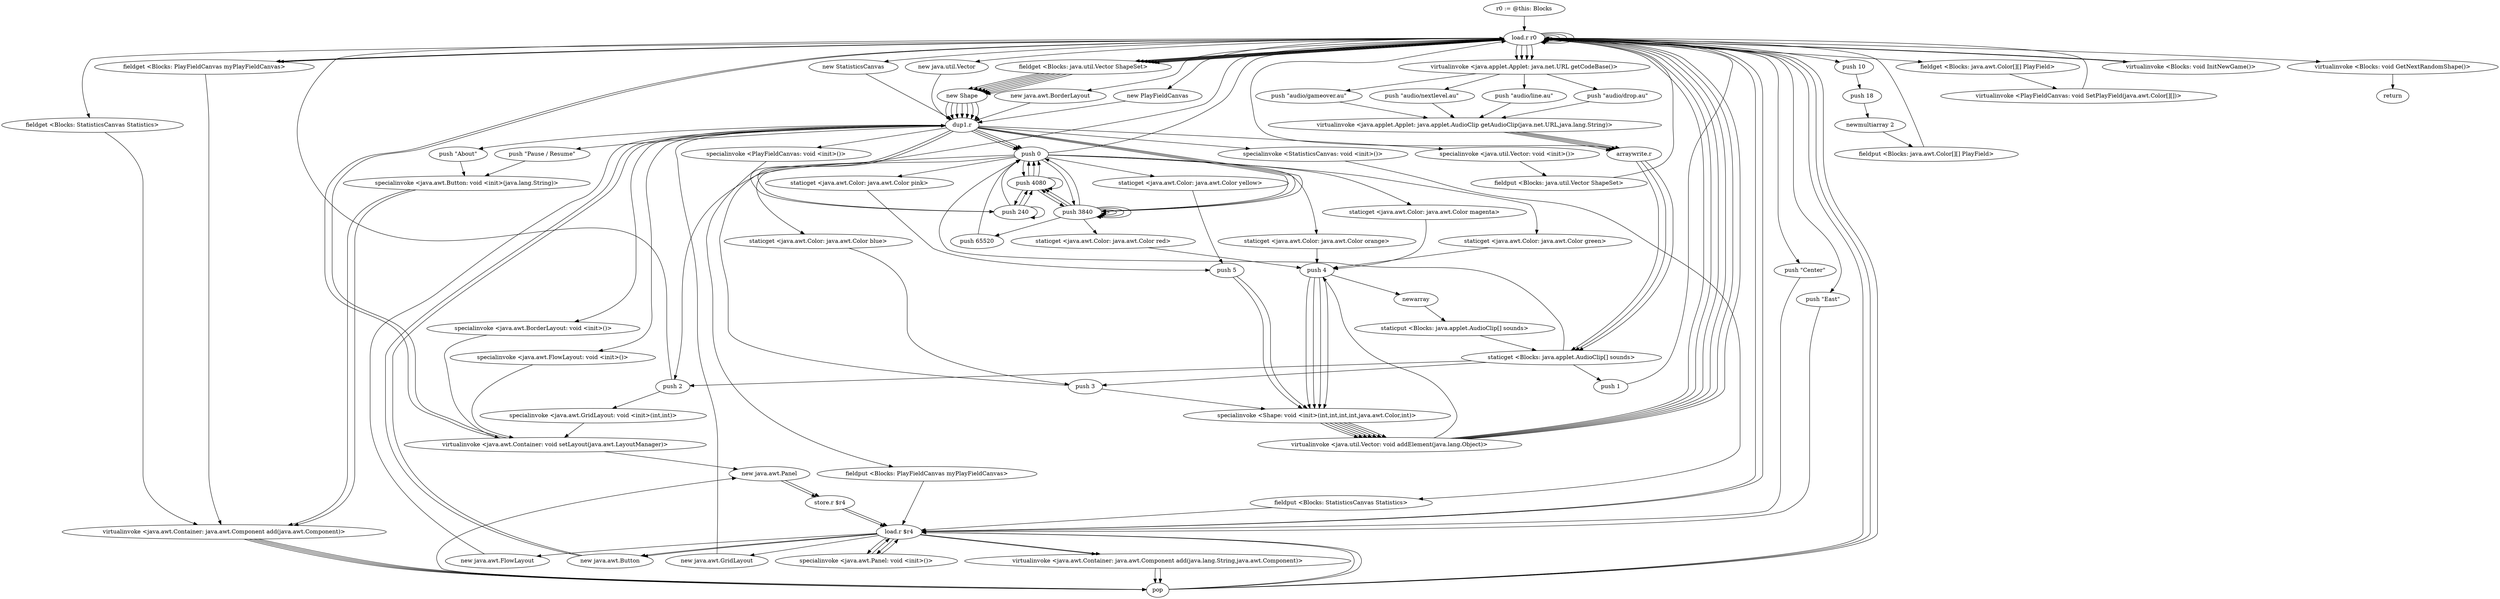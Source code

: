 digraph "" {
    "r0 := @this: Blocks"
    "load.r r0"
    "r0 := @this: Blocks"->"load.r r0";
    "new java.awt.BorderLayout"
    "load.r r0"->"new java.awt.BorderLayout";
    "dup1.r"
    "new java.awt.BorderLayout"->"dup1.r";
    "specialinvoke <java.awt.BorderLayout: void <init>()>"
    "dup1.r"->"specialinvoke <java.awt.BorderLayout: void <init>()>";
    "virtualinvoke <java.awt.Container: void setLayout(java.awt.LayoutManager)>"
    "specialinvoke <java.awt.BorderLayout: void <init>()>"->"virtualinvoke <java.awt.Container: void setLayout(java.awt.LayoutManager)>";
    "new java.awt.Panel"
    "virtualinvoke <java.awt.Container: void setLayout(java.awt.LayoutManager)>"->"new java.awt.Panel";
    "store.r $r4"
    "new java.awt.Panel"->"store.r $r4";
    "load.r $r4"
    "store.r $r4"->"load.r $r4";
    "specialinvoke <java.awt.Panel: void <init>()>"
    "load.r $r4"->"specialinvoke <java.awt.Panel: void <init>()>";
    "specialinvoke <java.awt.Panel: void <init>()>"->"load.r $r4";
    "new java.awt.GridLayout"
    "load.r $r4"->"new java.awt.GridLayout";
    "new java.awt.GridLayout"->"dup1.r";
    "push 0"
    "dup1.r"->"push 0";
    "push 2"
    "push 0"->"push 2";
    "specialinvoke <java.awt.GridLayout: void <init>(int,int)>"
    "push 2"->"specialinvoke <java.awt.GridLayout: void <init>(int,int)>";
    "specialinvoke <java.awt.GridLayout: void <init>(int,int)>"->"virtualinvoke <java.awt.Container: void setLayout(java.awt.LayoutManager)>";
    "virtualinvoke <java.awt.Container: void setLayout(java.awt.LayoutManager)>"->"load.r r0";
    "push \"Center\""
    "load.r r0"->"push \"Center\"";
    "push \"Center\""->"load.r $r4";
    "virtualinvoke <java.awt.Container: java.awt.Component add(java.lang.String,java.awt.Component)>"
    "load.r $r4"->"virtualinvoke <java.awt.Container: java.awt.Component add(java.lang.String,java.awt.Component)>";
    "pop"
    "virtualinvoke <java.awt.Container: java.awt.Component add(java.lang.String,java.awt.Component)>"->"pop";
    "pop"->"load.r r0";
    "new PlayFieldCanvas"
    "load.r r0"->"new PlayFieldCanvas";
    "new PlayFieldCanvas"->"dup1.r";
    "specialinvoke <PlayFieldCanvas: void <init>()>"
    "dup1.r"->"specialinvoke <PlayFieldCanvas: void <init>()>";
    "fieldput <Blocks: PlayFieldCanvas myPlayFieldCanvas>"
    "specialinvoke <PlayFieldCanvas: void <init>()>"->"fieldput <Blocks: PlayFieldCanvas myPlayFieldCanvas>";
    "fieldput <Blocks: PlayFieldCanvas myPlayFieldCanvas>"->"load.r $r4";
    "load.r $r4"->"load.r r0";
    "fieldget <Blocks: PlayFieldCanvas myPlayFieldCanvas>"
    "load.r r0"->"fieldget <Blocks: PlayFieldCanvas myPlayFieldCanvas>";
    "virtualinvoke <java.awt.Container: java.awt.Component add(java.awt.Component)>"
    "fieldget <Blocks: PlayFieldCanvas myPlayFieldCanvas>"->"virtualinvoke <java.awt.Container: java.awt.Component add(java.awt.Component)>";
    "virtualinvoke <java.awt.Container: java.awt.Component add(java.awt.Component)>"->"pop";
    "pop"->"load.r r0";
    "new StatisticsCanvas"
    "load.r r0"->"new StatisticsCanvas";
    "new StatisticsCanvas"->"dup1.r";
    "specialinvoke <StatisticsCanvas: void <init>()>"
    "dup1.r"->"specialinvoke <StatisticsCanvas: void <init>()>";
    "fieldput <Blocks: StatisticsCanvas Statistics>"
    "specialinvoke <StatisticsCanvas: void <init>()>"->"fieldput <Blocks: StatisticsCanvas Statistics>";
    "fieldput <Blocks: StatisticsCanvas Statistics>"->"load.r $r4";
    "load.r $r4"->"load.r r0";
    "fieldget <Blocks: StatisticsCanvas Statistics>"
    "load.r r0"->"fieldget <Blocks: StatisticsCanvas Statistics>";
    "fieldget <Blocks: StatisticsCanvas Statistics>"->"virtualinvoke <java.awt.Container: java.awt.Component add(java.awt.Component)>";
    "virtualinvoke <java.awt.Container: java.awt.Component add(java.awt.Component)>"->"pop";
    "pop"->"new java.awt.Panel";
    "new java.awt.Panel"->"store.r $r4";
    "store.r $r4"->"load.r $r4";
    "load.r $r4"->"specialinvoke <java.awt.Panel: void <init>()>";
    "specialinvoke <java.awt.Panel: void <init>()>"->"load.r $r4";
    "new java.awt.FlowLayout"
    "load.r $r4"->"new java.awt.FlowLayout";
    "new java.awt.FlowLayout"->"dup1.r";
    "specialinvoke <java.awt.FlowLayout: void <init>()>"
    "dup1.r"->"specialinvoke <java.awt.FlowLayout: void <init>()>";
    "specialinvoke <java.awt.FlowLayout: void <init>()>"->"virtualinvoke <java.awt.Container: void setLayout(java.awt.LayoutManager)>";
    "virtualinvoke <java.awt.Container: void setLayout(java.awt.LayoutManager)>"->"load.r r0";
    "push \"East\""
    "load.r r0"->"push \"East\"";
    "push \"East\""->"load.r $r4";
    "load.r $r4"->"virtualinvoke <java.awt.Container: java.awt.Component add(java.lang.String,java.awt.Component)>";
    "virtualinvoke <java.awt.Container: java.awt.Component add(java.lang.String,java.awt.Component)>"->"pop";
    "pop"->"load.r $r4";
    "new java.awt.Button"
    "load.r $r4"->"new java.awt.Button";
    "new java.awt.Button"->"dup1.r";
    "push \"About\""
    "dup1.r"->"push \"About\"";
    "specialinvoke <java.awt.Button: void <init>(java.lang.String)>"
    "push \"About\""->"specialinvoke <java.awt.Button: void <init>(java.lang.String)>";
    "specialinvoke <java.awt.Button: void <init>(java.lang.String)>"->"virtualinvoke <java.awt.Container: java.awt.Component add(java.awt.Component)>";
    "virtualinvoke <java.awt.Container: java.awt.Component add(java.awt.Component)>"->"pop";
    "pop"->"load.r $r4";
    "load.r $r4"->"new java.awt.Button";
    "new java.awt.Button"->"dup1.r";
    "push \"Pause / Resume\""
    "dup1.r"->"push \"Pause / Resume\"";
    "push \"Pause / Resume\""->"specialinvoke <java.awt.Button: void <init>(java.lang.String)>";
    "specialinvoke <java.awt.Button: void <init>(java.lang.String)>"->"virtualinvoke <java.awt.Container: java.awt.Component add(java.awt.Component)>";
    "virtualinvoke <java.awt.Container: java.awt.Component add(java.awt.Component)>"->"pop";
    "pop"->"load.r r0";
    "new java.util.Vector"
    "load.r r0"->"new java.util.Vector";
    "new java.util.Vector"->"dup1.r";
    "specialinvoke <java.util.Vector: void <init>()>"
    "dup1.r"->"specialinvoke <java.util.Vector: void <init>()>";
    "fieldput <Blocks: java.util.Vector ShapeSet>"
    "specialinvoke <java.util.Vector: void <init>()>"->"fieldput <Blocks: java.util.Vector ShapeSet>";
    "fieldput <Blocks: java.util.Vector ShapeSet>"->"load.r r0";
    "fieldget <Blocks: java.util.Vector ShapeSet>"
    "load.r r0"->"fieldget <Blocks: java.util.Vector ShapeSet>";
    "new Shape"
    "fieldget <Blocks: java.util.Vector ShapeSet>"->"new Shape";
    "new Shape"->"dup1.r";
    "dup1.r"->"push 0";
    "push 4080"
    "push 0"->"push 4080";
    "push 4080"->"push 4080";
    "push 4080"->"push 0";
    "staticget <java.awt.Color: java.awt.Color blue>"
    "push 0"->"staticget <java.awt.Color: java.awt.Color blue>";
    "push 3"
    "staticget <java.awt.Color: java.awt.Color blue>"->"push 3";
    "specialinvoke <Shape: void <init>(int,int,int,int,java.awt.Color,int)>"
    "push 3"->"specialinvoke <Shape: void <init>(int,int,int,int,java.awt.Color,int)>";
    "virtualinvoke <java.util.Vector: void addElement(java.lang.Object)>"
    "specialinvoke <Shape: void <init>(int,int,int,int,java.awt.Color,int)>"->"virtualinvoke <java.util.Vector: void addElement(java.lang.Object)>";
    "virtualinvoke <java.util.Vector: void addElement(java.lang.Object)>"->"load.r r0";
    "load.r r0"->"fieldget <Blocks: java.util.Vector ShapeSet>";
    "fieldget <Blocks: java.util.Vector ShapeSet>"->"new Shape";
    "new Shape"->"dup1.r";
    "push 3840"
    "dup1.r"->"push 3840";
    "push 3840"->"push 3840";
    "push 3840"->"push 4080";
    "push 4080"->"push 0";
    "staticget <java.awt.Color: java.awt.Color yellow>"
    "push 0"->"staticget <java.awt.Color: java.awt.Color yellow>";
    "push 5"
    "staticget <java.awt.Color: java.awt.Color yellow>"->"push 5";
    "push 5"->"specialinvoke <Shape: void <init>(int,int,int,int,java.awt.Color,int)>";
    "specialinvoke <Shape: void <init>(int,int,int,int,java.awt.Color,int)>"->"virtualinvoke <java.util.Vector: void addElement(java.lang.Object)>";
    "virtualinvoke <java.util.Vector: void addElement(java.lang.Object)>"->"load.r r0";
    "load.r r0"->"fieldget <Blocks: java.util.Vector ShapeSet>";
    "fieldget <Blocks: java.util.Vector ShapeSet>"->"new Shape";
    "new Shape"->"dup1.r";
    "push 240"
    "dup1.r"->"push 240";
    "push 240"->"push 240";
    "push 240"->"push 4080";
    "push 4080"->"push 0";
    "staticget <java.awt.Color: java.awt.Color pink>"
    "push 0"->"staticget <java.awt.Color: java.awt.Color pink>";
    "staticget <java.awt.Color: java.awt.Color pink>"->"push 5";
    "push 5"->"specialinvoke <Shape: void <init>(int,int,int,int,java.awt.Color,int)>";
    "specialinvoke <Shape: void <init>(int,int,int,int,java.awt.Color,int)>"->"virtualinvoke <java.util.Vector: void addElement(java.lang.Object)>";
    "virtualinvoke <java.util.Vector: void addElement(java.lang.Object)>"->"load.r r0";
    "load.r r0"->"fieldget <Blocks: java.util.Vector ShapeSet>";
    "fieldget <Blocks: java.util.Vector ShapeSet>"->"new Shape";
    "new Shape"->"dup1.r";
    "dup1.r"->"push 0";
    "push 0"->"push 3840";
    "push 65520"
    "push 3840"->"push 65520";
    "push 65520"->"push 0";
    "staticget <java.awt.Color: java.awt.Color green>"
    "push 0"->"staticget <java.awt.Color: java.awt.Color green>";
    "push 4"
    "staticget <java.awt.Color: java.awt.Color green>"->"push 4";
    "push 4"->"specialinvoke <Shape: void <init>(int,int,int,int,java.awt.Color,int)>";
    "specialinvoke <Shape: void <init>(int,int,int,int,java.awt.Color,int)>"->"virtualinvoke <java.util.Vector: void addElement(java.lang.Object)>";
    "virtualinvoke <java.util.Vector: void addElement(java.lang.Object)>"->"load.r r0";
    "load.r r0"->"fieldget <Blocks: java.util.Vector ShapeSet>";
    "fieldget <Blocks: java.util.Vector ShapeSet>"->"new Shape";
    "new Shape"->"dup1.r";
    "dup1.r"->"push 3840";
    "push 3840"->"push 3840";
    "push 3840"->"push 3840";
    "push 3840"->"push 3840";
    "staticget <java.awt.Color: java.awt.Color red>"
    "push 3840"->"staticget <java.awt.Color: java.awt.Color red>";
    "staticget <java.awt.Color: java.awt.Color red>"->"push 4";
    "push 4"->"specialinvoke <Shape: void <init>(int,int,int,int,java.awt.Color,int)>";
    "specialinvoke <Shape: void <init>(int,int,int,int,java.awt.Color,int)>"->"virtualinvoke <java.util.Vector: void addElement(java.lang.Object)>";
    "virtualinvoke <java.util.Vector: void addElement(java.lang.Object)>"->"load.r r0";
    "load.r r0"->"fieldget <Blocks: java.util.Vector ShapeSet>";
    "fieldget <Blocks: java.util.Vector ShapeSet>"->"new Shape";
    "new Shape"->"dup1.r";
    "dup1.r"->"push 3840";
    "push 3840"->"push 4080";
    "push 4080"->"push 240";
    "push 240"->"push 0";
    "staticget <java.awt.Color: java.awt.Color magenta>"
    "push 0"->"staticget <java.awt.Color: java.awt.Color magenta>";
    "staticget <java.awt.Color: java.awt.Color magenta>"->"push 4";
    "push 4"->"specialinvoke <Shape: void <init>(int,int,int,int,java.awt.Color,int)>";
    "specialinvoke <Shape: void <init>(int,int,int,int,java.awt.Color,int)>"->"virtualinvoke <java.util.Vector: void addElement(java.lang.Object)>";
    "virtualinvoke <java.util.Vector: void addElement(java.lang.Object)>"->"load.r r0";
    "load.r r0"->"fieldget <Blocks: java.util.Vector ShapeSet>";
    "fieldget <Blocks: java.util.Vector ShapeSet>"->"new Shape";
    "new Shape"->"dup1.r";
    "dup1.r"->"push 240";
    "push 240"->"push 4080";
    "push 4080"->"push 3840";
    "push 3840"->"push 0";
    "staticget <java.awt.Color: java.awt.Color orange>"
    "push 0"->"staticget <java.awt.Color: java.awt.Color orange>";
    "staticget <java.awt.Color: java.awt.Color orange>"->"push 4";
    "push 4"->"specialinvoke <Shape: void <init>(int,int,int,int,java.awt.Color,int)>";
    "specialinvoke <Shape: void <init>(int,int,int,int,java.awt.Color,int)>"->"virtualinvoke <java.util.Vector: void addElement(java.lang.Object)>";
    "virtualinvoke <java.util.Vector: void addElement(java.lang.Object)>"->"push 4";
    "newarray"
    "push 4"->"newarray";
    "staticput <Blocks: java.applet.AudioClip[] sounds>"
    "newarray"->"staticput <Blocks: java.applet.AudioClip[] sounds>";
    "staticget <Blocks: java.applet.AudioClip[] sounds>"
    "staticput <Blocks: java.applet.AudioClip[] sounds>"->"staticget <Blocks: java.applet.AudioClip[] sounds>";
    "staticget <Blocks: java.applet.AudioClip[] sounds>"->"push 0";
    "push 0"->"load.r r0";
    "load.r r0"->"load.r r0";
    "virtualinvoke <java.applet.Applet: java.net.URL getCodeBase()>"
    "load.r r0"->"virtualinvoke <java.applet.Applet: java.net.URL getCodeBase()>";
    "push \"audio/drop.au\""
    "virtualinvoke <java.applet.Applet: java.net.URL getCodeBase()>"->"push \"audio/drop.au\"";
    "virtualinvoke <java.applet.Applet: java.applet.AudioClip getAudioClip(java.net.URL,java.lang.String)>"
    "push \"audio/drop.au\""->"virtualinvoke <java.applet.Applet: java.applet.AudioClip getAudioClip(java.net.URL,java.lang.String)>";
    "arraywrite.r"
    "virtualinvoke <java.applet.Applet: java.applet.AudioClip getAudioClip(java.net.URL,java.lang.String)>"->"arraywrite.r";
    "arraywrite.r"->"staticget <Blocks: java.applet.AudioClip[] sounds>";
    "push 1"
    "staticget <Blocks: java.applet.AudioClip[] sounds>"->"push 1";
    "push 1"->"load.r r0";
    "load.r r0"->"load.r r0";
    "load.r r0"->"virtualinvoke <java.applet.Applet: java.net.URL getCodeBase()>";
    "push \"audio/gameover.au\""
    "virtualinvoke <java.applet.Applet: java.net.URL getCodeBase()>"->"push \"audio/gameover.au\"";
    "push \"audio/gameover.au\""->"virtualinvoke <java.applet.Applet: java.applet.AudioClip getAudioClip(java.net.URL,java.lang.String)>";
    "virtualinvoke <java.applet.Applet: java.applet.AudioClip getAudioClip(java.net.URL,java.lang.String)>"->"arraywrite.r";
    "arraywrite.r"->"staticget <Blocks: java.applet.AudioClip[] sounds>";
    "staticget <Blocks: java.applet.AudioClip[] sounds>"->"push 2";
    "push 2"->"load.r r0";
    "load.r r0"->"load.r r0";
    "load.r r0"->"virtualinvoke <java.applet.Applet: java.net.URL getCodeBase()>";
    "push \"audio/nextlevel.au\""
    "virtualinvoke <java.applet.Applet: java.net.URL getCodeBase()>"->"push \"audio/nextlevel.au\"";
    "push \"audio/nextlevel.au\""->"virtualinvoke <java.applet.Applet: java.applet.AudioClip getAudioClip(java.net.URL,java.lang.String)>";
    "virtualinvoke <java.applet.Applet: java.applet.AudioClip getAudioClip(java.net.URL,java.lang.String)>"->"arraywrite.r";
    "arraywrite.r"->"staticget <Blocks: java.applet.AudioClip[] sounds>";
    "staticget <Blocks: java.applet.AudioClip[] sounds>"->"push 3";
    "push 3"->"load.r r0";
    "load.r r0"->"load.r r0";
    "load.r r0"->"virtualinvoke <java.applet.Applet: java.net.URL getCodeBase()>";
    "push \"audio/line.au\""
    "virtualinvoke <java.applet.Applet: java.net.URL getCodeBase()>"->"push \"audio/line.au\"";
    "push \"audio/line.au\""->"virtualinvoke <java.applet.Applet: java.applet.AudioClip getAudioClip(java.net.URL,java.lang.String)>";
    "virtualinvoke <java.applet.Applet: java.applet.AudioClip getAudioClip(java.net.URL,java.lang.String)>"->"arraywrite.r";
    "arraywrite.r"->"load.r r0";
    "push 10"
    "load.r r0"->"push 10";
    "push 18"
    "push 10"->"push 18";
    "newmultiarray 2"
    "push 18"->"newmultiarray 2";
    "fieldput <Blocks: java.awt.Color[][] PlayField>"
    "newmultiarray 2"->"fieldput <Blocks: java.awt.Color[][] PlayField>";
    "fieldput <Blocks: java.awt.Color[][] PlayField>"->"load.r r0";
    "load.r r0"->"fieldget <Blocks: PlayFieldCanvas myPlayFieldCanvas>";
    "fieldget <Blocks: PlayFieldCanvas myPlayFieldCanvas>"->"load.r r0";
    "fieldget <Blocks: java.awt.Color[][] PlayField>"
    "load.r r0"->"fieldget <Blocks: java.awt.Color[][] PlayField>";
    "virtualinvoke <PlayFieldCanvas: void SetPlayField(java.awt.Color[][])>"
    "fieldget <Blocks: java.awt.Color[][] PlayField>"->"virtualinvoke <PlayFieldCanvas: void SetPlayField(java.awt.Color[][])>";
    "virtualinvoke <PlayFieldCanvas: void SetPlayField(java.awt.Color[][])>"->"load.r r0";
    "virtualinvoke <Blocks: void InitNewGame()>"
    "load.r r0"->"virtualinvoke <Blocks: void InitNewGame()>";
    "virtualinvoke <Blocks: void InitNewGame()>"->"load.r r0";
    "virtualinvoke <Blocks: void GetNextRandomShape()>"
    "load.r r0"->"virtualinvoke <Blocks: void GetNextRandomShape()>";
    "return"
    "virtualinvoke <Blocks: void GetNextRandomShape()>"->"return";
}
